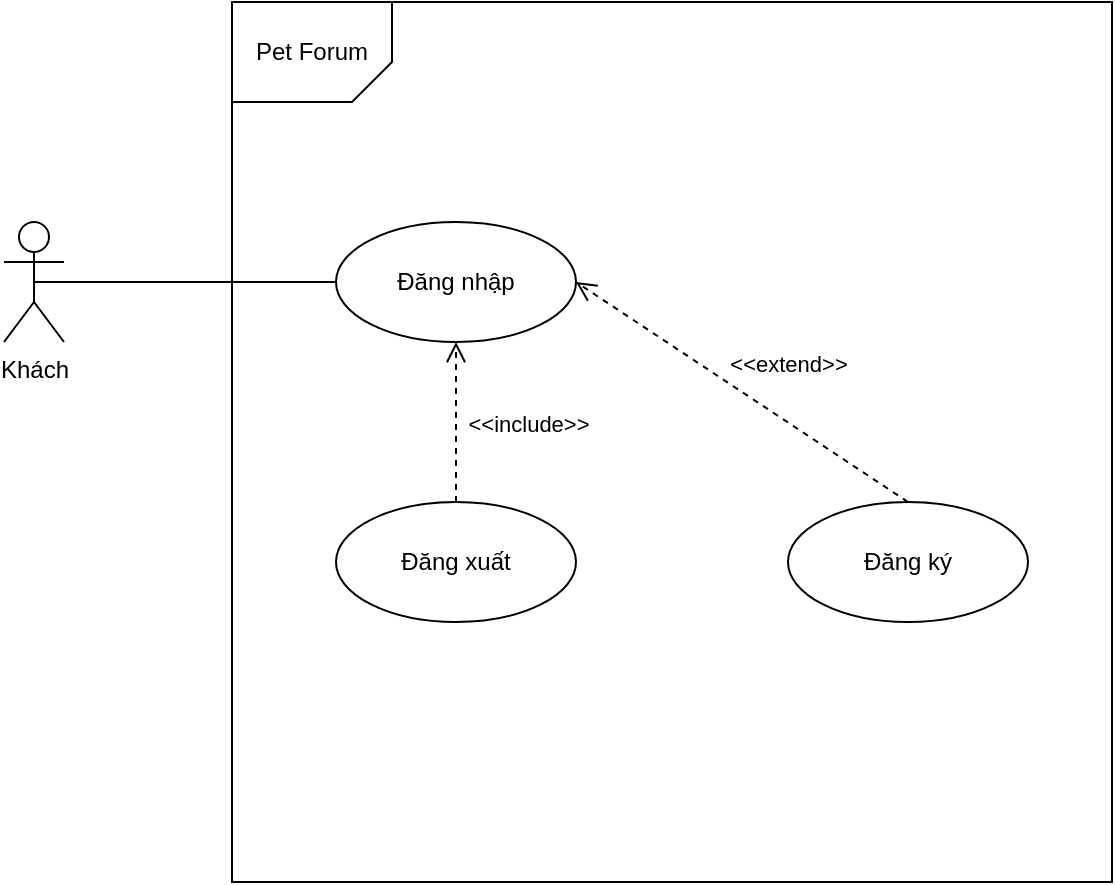 <mxfile version="20.2.3" type="github" pages="4">
  <diagram id="WKG534kZMiBI_kwRaNGn" name="2c_dang_nhap">
    <mxGraphModel dx="1203" dy="720" grid="1" gridSize="10" guides="1" tooltips="1" connect="1" arrows="1" fold="1" page="1" pageScale="1" pageWidth="827" pageHeight="1169" math="0" shadow="0">
      <root>
        <mxCell id="0" />
        <mxCell id="1" parent="0" />
        <mxCell id="Abp536Ng-_croR6PKji9-1" value="" style="whiteSpace=wrap;aspect=fixed;" vertex="1" parent="1">
          <mxGeometry x="242" y="30" width="440" height="440" as="geometry" />
        </mxCell>
        <mxCell id="Abp536Ng-_croR6PKji9-2" value="Khách" style="shape=umlActor;verticalLabelPosition=bottom;verticalAlign=top;html=1;outlineConnect=0;" vertex="1" parent="1">
          <mxGeometry x="128" y="140" width="30" height="60" as="geometry" />
        </mxCell>
        <mxCell id="Abp536Ng-_croR6PKji9-3" value="Đăng nhập" style="ellipse;whiteSpace=wrap;html=1;" vertex="1" parent="1">
          <mxGeometry x="294" y="140" width="120" height="60" as="geometry" />
        </mxCell>
        <mxCell id="Abp536Ng-_croR6PKji9-4" value="Đăng xuất&lt;span data-darkreader-inline-color=&quot;&quot; style=&quot;color: rgba(0, 0, 0, 0); font-family: monospace; font-size: 0px; text-align: start; --darkreader-inline-color:rgba(232, 230, 227, 0);&quot;&gt;%3CmxGraphModel%3E%3Croot%3E%3CmxCell%20id%3D%220%22%2F%3E%3CmxCell%20id%3D%221%22%20parent%3D%220%22%2F%3E%3CmxCell%20id%3D%222%22%20value%3D%22%C4%90%C4%83ng%20nh%E1%BA%ADp%22%20style%3D%22ellipse%3BwhiteSpace%3Dwrap%3Bhtml%3D1%3B%22%20vertex%3D%221%22%20parent%3D%221%22%3E%3CmxGeometry%20x%3D%22294%22%20y%3D%22140%22%20width%3D%22120%22%20height%3D%2260%22%20as%3D%22geometry%22%2F%3E%3C%2FmxCell%3E%3C%2Froot%3E%3C%2FmxGraphModel%3E&lt;/span&gt;" style="ellipse;whiteSpace=wrap;html=1;" vertex="1" parent="1">
          <mxGeometry x="294" y="280" width="120" height="60" as="geometry" />
        </mxCell>
        <mxCell id="Abp536Ng-_croR6PKji9-5" value="Đăng ký&lt;span data-darkreader-inline-color=&quot;&quot; data-darkreader-inline-bgcolor=&quot;&quot; style=&quot;background-color: initial; color: rgba(0, 0, 0, 0); font-family: monospace; font-size: 0px; text-align: start; --darkreader-inline-bgcolor: initial; --darkreader-inline-color:rgba(232, 230, 227, 0);&quot;&gt;%3CmxGraphModel%3E%3Croot%3E%3CmxCell%20id%3D%220%22%2F%3E%3CmxCell%20id%3D%221%22%20parent%3D%220%22%2F%3E%3CmxCell%20id%3D%222%22%20value%3D%22%C4%90%C4%83ng%20nh%E1%BA%ADp%22%20style%3D%22ellipse%3BwhiteSpace%3Dwrap%3Bhtml%3D1%3B%22%20vertex%3D%221%22%20parent%3D%221%22%3E%3CmxGeometry%20x%3D%22294%22%20y%3D%22140%22%20width%3D%22120%22%20height%3D%2260%22%20as%3D%22geometry%22%2F%3E%3C%2FmxCell%3E%3C%2Froot%3E%3C%2FmxGraphMode&lt;/span&gt;" style="ellipse;whiteSpace=wrap;html=1;" vertex="1" parent="1">
          <mxGeometry x="520" y="280" width="120" height="60" as="geometry" />
        </mxCell>
        <mxCell id="Abp536Ng-_croR6PKji9-9" value="&amp;lt;&amp;lt;include&amp;gt;&amp;gt;" style="html=1;verticalAlign=bottom;endArrow=open;dashed=1;endSize=8;rounded=0;entryX=0.5;entryY=1;entryDx=0;entryDy=0;exitX=0.5;exitY=0;exitDx=0;exitDy=0;" edge="1" parent="1" source="Abp536Ng-_croR6PKji9-4" target="Abp536Ng-_croR6PKji9-3">
          <mxGeometry x="-0.25" y="-36" relative="1" as="geometry">
            <mxPoint x="410" y="270" as="sourcePoint" />
            <mxPoint x="330" y="270" as="targetPoint" />
            <mxPoint as="offset" />
          </mxGeometry>
        </mxCell>
        <mxCell id="Abp536Ng-_croR6PKji9-10" value="&amp;lt;&amp;lt;extend&amp;gt;&amp;gt;" style="html=1;verticalAlign=bottom;endArrow=open;dashed=1;endSize=8;rounded=0;entryX=1;entryY=0.5;entryDx=0;entryDy=0;exitX=0.5;exitY=0;exitDx=0;exitDy=0;" edge="1" parent="1" source="Abp536Ng-_croR6PKji9-5" target="Abp536Ng-_croR6PKji9-3">
          <mxGeometry x="-0.165" y="-17" relative="1" as="geometry">
            <mxPoint x="364" y="290" as="sourcePoint" />
            <mxPoint x="364" y="210" as="targetPoint" />
            <mxPoint as="offset" />
          </mxGeometry>
        </mxCell>
        <mxCell id="Abp536Ng-_croR6PKji9-13" value="Pet Forum&lt;br&gt;" style="shape=card;whiteSpace=wrap;html=1;size=20;direction=west;" vertex="1" parent="1">
          <mxGeometry x="242" y="30" width="80" height="50" as="geometry" />
        </mxCell>
        <mxCell id="Abp536Ng-_croR6PKji9-14" value="" style="endArrow=none;html=1;rounded=0;entryX=0;entryY=0.5;entryDx=0;entryDy=0;exitX=0.5;exitY=0.5;exitDx=0;exitDy=0;exitPerimeter=0;" edge="1" parent="1" source="Abp536Ng-_croR6PKji9-2" target="Abp536Ng-_croR6PKji9-3">
          <mxGeometry width="50" height="50" relative="1" as="geometry">
            <mxPoint x="160" y="170" as="sourcePoint" />
            <mxPoint x="390" y="230" as="targetPoint" />
          </mxGeometry>
        </mxCell>
      </root>
    </mxGraphModel>
  </diagram>
  <diagram name="2d_dang_bai" id="LsZbibEK8tu-EkGlXtQ6">
    <mxGraphModel dx="782" dy="468" grid="1" gridSize="10" guides="1" tooltips="1" connect="1" arrows="1" fold="1" page="1" pageScale="1" pageWidth="827" pageHeight="1169" math="0" shadow="0">
      <root>
        <mxCell id="hGH0I0Dl3J9irojBjbVo-0" />
        <mxCell id="hGH0I0Dl3J9irojBjbVo-1" parent="hGH0I0Dl3J9irojBjbVo-0" />
        <mxCell id="JJPbZBLyeIKRSztmpdDq-1" value="" style="rounded=0;whiteSpace=wrap;html=1;" vertex="1" parent="hGH0I0Dl3J9irojBjbVo-1">
          <mxGeometry x="144" y="150" width="430" height="340" as="geometry" />
        </mxCell>
        <mxCell id="hGH0I0Dl3J9irojBjbVo-3" value="Người dùng" style="shape=umlActor;verticalLabelPosition=bottom;verticalAlign=top;html=1;outlineConnect=0;" vertex="1" parent="hGH0I0Dl3J9irojBjbVo-1">
          <mxGeometry x="30" y="260" width="30" height="60" as="geometry" />
        </mxCell>
        <mxCell id="hGH0I0Dl3J9irojBjbVo-4" value="Đăng bài" style="ellipse;whiteSpace=wrap;html=1;" vertex="1" parent="hGH0I0Dl3J9irojBjbVo-1">
          <mxGeometry x="196" y="260" width="120" height="60" as="geometry" />
        </mxCell>
        <mxCell id="hGH0I0Dl3J9irojBjbVo-5" value="Gửi thông báo" style="ellipse;whiteSpace=wrap;html=1;" vertex="1" parent="hGH0I0Dl3J9irojBjbVo-1">
          <mxGeometry x="196" y="400" width="120" height="60" as="geometry" />
        </mxCell>
        <mxCell id="hGH0I0Dl3J9irojBjbVo-6" value="Duyệt bài" style="ellipse;whiteSpace=wrap;html=1;" vertex="1" parent="hGH0I0Dl3J9irojBjbVo-1">
          <mxGeometry x="430" y="260" width="120" height="60" as="geometry" />
        </mxCell>
        <mxCell id="hGH0I0Dl3J9irojBjbVo-7" value="&amp;lt;&amp;lt;include&amp;gt;&amp;gt;" style="html=1;verticalAlign=bottom;endArrow=open;dashed=1;endSize=8;rounded=0;entryX=0;entryY=1;entryDx=0;entryDy=0;exitX=1;exitY=0.5;exitDx=0;exitDy=0;" edge="1" parent="hGH0I0Dl3J9irojBjbVo-1" source="hGH0I0Dl3J9irojBjbVo-5" target="hGH0I0Dl3J9irojBjbVo-6">
          <mxGeometry x="-0.25" y="-36" relative="1" as="geometry">
            <mxPoint x="312" y="390" as="sourcePoint" />
            <mxPoint x="232" y="390" as="targetPoint" />
            <mxPoint as="offset" />
          </mxGeometry>
        </mxCell>
        <mxCell id="hGH0I0Dl3J9irojBjbVo-8" value="&amp;lt;&amp;lt;include&amp;gt;&amp;gt;" style="html=1;verticalAlign=bottom;endArrow=open;dashed=1;endSize=8;rounded=0;entryX=1;entryY=0.5;entryDx=0;entryDy=0;exitX=0;exitY=0.5;exitDx=0;exitDy=0;" edge="1" parent="hGH0I0Dl3J9irojBjbVo-1">
          <mxGeometry x="-0.123" y="-10" relative="1" as="geometry">
            <mxPoint x="430" y="290" as="sourcePoint" />
            <mxPoint x="316" y="290" as="targetPoint" />
            <mxPoint as="offset" />
          </mxGeometry>
        </mxCell>
        <mxCell id="hGH0I0Dl3J9irojBjbVo-9" value="Pet Forum&lt;br&gt;" style="shape=card;whiteSpace=wrap;html=1;size=20;direction=west;" vertex="1" parent="hGH0I0Dl3J9irojBjbVo-1">
          <mxGeometry x="144" y="150" width="80" height="50" as="geometry" />
        </mxCell>
        <mxCell id="hGH0I0Dl3J9irojBjbVo-10" value="" style="endArrow=none;html=1;rounded=0;entryX=0;entryY=0.5;entryDx=0;entryDy=0;exitX=0.5;exitY=0.5;exitDx=0;exitDy=0;exitPerimeter=0;" edge="1" parent="hGH0I0Dl3J9irojBjbVo-1" source="hGH0I0Dl3J9irojBjbVo-3" target="hGH0I0Dl3J9irojBjbVo-4">
          <mxGeometry width="50" height="50" relative="1" as="geometry">
            <mxPoint x="62" y="290" as="sourcePoint" />
            <mxPoint x="292" y="350" as="targetPoint" />
          </mxGeometry>
        </mxCell>
        <mxCell id="JJPbZBLyeIKRSztmpdDq-2" value="" style="endArrow=none;html=1;rounded=0;entryX=0;entryY=0.5;entryDx=0;entryDy=0;exitX=1;exitY=1;exitDx=0;exitDy=0;exitPerimeter=0;" edge="1" parent="hGH0I0Dl3J9irojBjbVo-1" source="hGH0I0Dl3J9irojBjbVo-3" target="hGH0I0Dl3J9irojBjbVo-5">
          <mxGeometry width="50" height="50" relative="1" as="geometry">
            <mxPoint x="55" y="300" as="sourcePoint" />
            <mxPoint x="206" y="300" as="targetPoint" />
          </mxGeometry>
        </mxCell>
        <mxCell id="JJPbZBLyeIKRSztmpdDq-3" value="Admin" style="shape=umlActor;verticalLabelPosition=bottom;verticalAlign=top;html=1;outlineConnect=0;" vertex="1" parent="hGH0I0Dl3J9irojBjbVo-1">
          <mxGeometry x="640" y="260" width="30" height="60" as="geometry" />
        </mxCell>
        <mxCell id="JJPbZBLyeIKRSztmpdDq-4" value="" style="endArrow=none;html=1;rounded=0;entryX=0.5;entryY=0.5;entryDx=0;entryDy=0;exitX=1;exitY=0.5;exitDx=0;exitDy=0;entryPerimeter=0;" edge="1" parent="hGH0I0Dl3J9irojBjbVo-1" source="hGH0I0Dl3J9irojBjbVo-6" target="JJPbZBLyeIKRSztmpdDq-3">
          <mxGeometry width="50" height="50" relative="1" as="geometry">
            <mxPoint x="510" y="350" as="sourcePoint" />
            <mxPoint x="661" y="350" as="targetPoint" />
          </mxGeometry>
        </mxCell>
      </root>
    </mxGraphModel>
  </diagram>
  <diagram name="2e_ket_ban" id="NiMt25ul0I_ZncF2x5KH">
    <mxGraphModel dx="782" dy="468" grid="1" gridSize="10" guides="1" tooltips="1" connect="1" arrows="1" fold="1" page="1" pageScale="1" pageWidth="827" pageHeight="1169" math="0" shadow="0">
      <root>
        <mxCell id="GuMwZ2Icv-UMX7PIcQ3c-0" />
        <mxCell id="GuMwZ2Icv-UMX7PIcQ3c-1" parent="GuMwZ2Icv-UMX7PIcQ3c-0" />
        <mxCell id="GuMwZ2Icv-UMX7PIcQ3c-2" value="" style="rounded=0;whiteSpace=wrap;html=1;" vertex="1" parent="GuMwZ2Icv-UMX7PIcQ3c-1">
          <mxGeometry x="144" y="150" width="430" height="340" as="geometry" />
        </mxCell>
        <mxCell id="GuMwZ2Icv-UMX7PIcQ3c-3" value="Người gửi&amp;nbsp;&lt;br&gt;yêu cầu&lt;br&gt;kết bạn" style="shape=umlActor;verticalLabelPosition=bottom;verticalAlign=top;html=1;outlineConnect=0;" vertex="1" parent="GuMwZ2Icv-UMX7PIcQ3c-1">
          <mxGeometry x="30" y="260" width="30" height="60" as="geometry" />
        </mxCell>
        <mxCell id="GuMwZ2Icv-UMX7PIcQ3c-4" value="Gửi yêu cầu &lt;br&gt;kết bạn" style="ellipse;whiteSpace=wrap;html=1;" vertex="1" parent="GuMwZ2Icv-UMX7PIcQ3c-1">
          <mxGeometry x="196" y="260" width="120" height="60" as="geometry" />
        </mxCell>
        <mxCell id="GuMwZ2Icv-UMX7PIcQ3c-5" value="Gửi thông báo" style="ellipse;whiteSpace=wrap;html=1;" vertex="1" parent="GuMwZ2Icv-UMX7PIcQ3c-1">
          <mxGeometry x="196" y="400" width="120" height="60" as="geometry" />
        </mxCell>
        <mxCell id="GuMwZ2Icv-UMX7PIcQ3c-6" value="Duyệt yêu cầu&lt;br&gt;&amp;nbsp;kết bạn" style="ellipse;whiteSpace=wrap;html=1;" vertex="1" parent="GuMwZ2Icv-UMX7PIcQ3c-1">
          <mxGeometry x="430" y="260" width="120" height="60" as="geometry" />
        </mxCell>
        <mxCell id="GuMwZ2Icv-UMX7PIcQ3c-7" value="&amp;lt;&amp;lt;extend&amp;gt;&amp;gt;" style="html=1;verticalAlign=bottom;endArrow=open;dashed=1;endSize=8;rounded=0;entryX=0;entryY=1;entryDx=0;entryDy=0;exitX=1;exitY=0.5;exitDx=0;exitDy=0;" edge="1" parent="GuMwZ2Icv-UMX7PIcQ3c-1" source="GuMwZ2Icv-UMX7PIcQ3c-5" target="GuMwZ2Icv-UMX7PIcQ3c-6">
          <mxGeometry x="-0.25" y="-36" relative="1" as="geometry">
            <mxPoint x="312" y="390" as="sourcePoint" />
            <mxPoint x="232" y="390" as="targetPoint" />
            <mxPoint as="offset" />
          </mxGeometry>
        </mxCell>
        <mxCell id="GuMwZ2Icv-UMX7PIcQ3c-8" value="&amp;lt;&amp;lt;include&amp;gt;&amp;gt;" style="html=1;verticalAlign=bottom;endArrow=open;dashed=1;endSize=8;rounded=0;entryX=1;entryY=0.5;entryDx=0;entryDy=0;exitX=0;exitY=0.5;exitDx=0;exitDy=0;" edge="1" parent="GuMwZ2Icv-UMX7PIcQ3c-1">
          <mxGeometry x="-0.123" y="-10" relative="1" as="geometry">
            <mxPoint x="430" y="290" as="sourcePoint" />
            <mxPoint x="316" y="290" as="targetPoint" />
            <mxPoint as="offset" />
          </mxGeometry>
        </mxCell>
        <mxCell id="GuMwZ2Icv-UMX7PIcQ3c-9" value="Pet Forum&lt;br&gt;" style="shape=card;whiteSpace=wrap;html=1;size=20;direction=west;" vertex="1" parent="GuMwZ2Icv-UMX7PIcQ3c-1">
          <mxGeometry x="144" y="150" width="80" height="50" as="geometry" />
        </mxCell>
        <mxCell id="GuMwZ2Icv-UMX7PIcQ3c-10" value="" style="endArrow=none;html=1;rounded=0;entryX=0;entryY=0.5;entryDx=0;entryDy=0;exitX=0.5;exitY=0.5;exitDx=0;exitDy=0;exitPerimeter=0;" edge="1" parent="GuMwZ2Icv-UMX7PIcQ3c-1" source="GuMwZ2Icv-UMX7PIcQ3c-3" target="GuMwZ2Icv-UMX7PIcQ3c-4">
          <mxGeometry width="50" height="50" relative="1" as="geometry">
            <mxPoint x="62" y="290" as="sourcePoint" />
            <mxPoint x="292" y="350" as="targetPoint" />
          </mxGeometry>
        </mxCell>
        <mxCell id="GuMwZ2Icv-UMX7PIcQ3c-11" value="" style="endArrow=none;html=1;rounded=0;entryX=0;entryY=0.5;entryDx=0;entryDy=0;exitX=1;exitY=1;exitDx=0;exitDy=0;exitPerimeter=0;" edge="1" parent="GuMwZ2Icv-UMX7PIcQ3c-1" source="GuMwZ2Icv-UMX7PIcQ3c-3" target="GuMwZ2Icv-UMX7PIcQ3c-5">
          <mxGeometry width="50" height="50" relative="1" as="geometry">
            <mxPoint x="55" y="300" as="sourcePoint" />
            <mxPoint x="206" y="300" as="targetPoint" />
          </mxGeometry>
        </mxCell>
        <mxCell id="GuMwZ2Icv-UMX7PIcQ3c-12" value="Người nhận&lt;br&gt;yêu cầu&lt;br&gt;kết bạn" style="shape=umlActor;verticalLabelPosition=bottom;verticalAlign=top;html=1;outlineConnect=0;" vertex="1" parent="GuMwZ2Icv-UMX7PIcQ3c-1">
          <mxGeometry x="640" y="260" width="30" height="60" as="geometry" />
        </mxCell>
        <mxCell id="GuMwZ2Icv-UMX7PIcQ3c-13" value="" style="endArrow=none;html=1;rounded=0;entryX=0.5;entryY=0.5;entryDx=0;entryDy=0;exitX=1;exitY=0.5;exitDx=0;exitDy=0;entryPerimeter=0;" edge="1" parent="GuMwZ2Icv-UMX7PIcQ3c-1" source="GuMwZ2Icv-UMX7PIcQ3c-6" target="GuMwZ2Icv-UMX7PIcQ3c-12">
          <mxGeometry width="50" height="50" relative="1" as="geometry">
            <mxPoint x="510" y="350" as="sourcePoint" />
            <mxPoint x="661" y="350" as="targetPoint" />
          </mxGeometry>
        </mxCell>
      </root>
    </mxGraphModel>
  </diagram>
  <diagram name="2f_nhan_tin" id="QcFguQrACQNalAQIFqgz">
    <mxGraphModel dx="782" dy="468" grid="1" gridSize="10" guides="1" tooltips="1" connect="1" arrows="1" fold="1" page="1" pageScale="1" pageWidth="827" pageHeight="1169" math="0" shadow="0">
      <root>
        <mxCell id="C-bVRM_Lpe_SHHTP7ctO-0" />
        <mxCell id="C-bVRM_Lpe_SHHTP7ctO-1" parent="C-bVRM_Lpe_SHHTP7ctO-0" />
        <mxCell id="C-bVRM_Lpe_SHHTP7ctO-2" value="" style="rounded=0;whiteSpace=wrap;html=1;" vertex="1" parent="C-bVRM_Lpe_SHHTP7ctO-1">
          <mxGeometry x="144" y="150" width="430" height="340" as="geometry" />
        </mxCell>
        <mxCell id="C-bVRM_Lpe_SHHTP7ctO-3" value="Người gửi&amp;nbsp;&lt;br&gt;tin nhắn" style="shape=umlActor;verticalLabelPosition=bottom;verticalAlign=top;html=1;outlineConnect=0;" vertex="1" parent="C-bVRM_Lpe_SHHTP7ctO-1">
          <mxGeometry x="30" y="260" width="30" height="60" as="geometry" />
        </mxCell>
        <mxCell id="C-bVRM_Lpe_SHHTP7ctO-4" value="Gửi tin nhắn" style="ellipse;whiteSpace=wrap;html=1;" vertex="1" parent="C-bVRM_Lpe_SHHTP7ctO-1">
          <mxGeometry x="196" y="260" width="120" height="60" as="geometry" />
        </mxCell>
        <mxCell id="C-bVRM_Lpe_SHHTP7ctO-6" value="Thông báo tin&amp;nbsp;&lt;br&gt;nhắn chưa đọc" style="ellipse;whiteSpace=wrap;html=1;" vertex="1" parent="C-bVRM_Lpe_SHHTP7ctO-1">
          <mxGeometry x="430" y="260" width="120" height="60" as="geometry" />
        </mxCell>
        <mxCell id="C-bVRM_Lpe_SHHTP7ctO-8" value="&amp;lt;&amp;lt;include&amp;gt;&amp;gt;" style="html=1;verticalAlign=bottom;endArrow=open;dashed=1;endSize=8;rounded=0;entryX=1;entryY=0.5;entryDx=0;entryDy=0;exitX=0;exitY=0.5;exitDx=0;exitDy=0;" edge="1" parent="C-bVRM_Lpe_SHHTP7ctO-1">
          <mxGeometry x="-0.123" y="-10" relative="1" as="geometry">
            <mxPoint x="430" y="290" as="sourcePoint" />
            <mxPoint x="316" y="290" as="targetPoint" />
            <mxPoint as="offset" />
          </mxGeometry>
        </mxCell>
        <mxCell id="C-bVRM_Lpe_SHHTP7ctO-9" value="Pet Forum&lt;br&gt;" style="shape=card;whiteSpace=wrap;html=1;size=20;direction=west;" vertex="1" parent="C-bVRM_Lpe_SHHTP7ctO-1">
          <mxGeometry x="144" y="150" width="80" height="50" as="geometry" />
        </mxCell>
        <mxCell id="C-bVRM_Lpe_SHHTP7ctO-10" value="" style="endArrow=none;html=1;rounded=0;entryX=0;entryY=0.5;entryDx=0;entryDy=0;exitX=0.5;exitY=0.5;exitDx=0;exitDy=0;exitPerimeter=0;" edge="1" parent="C-bVRM_Lpe_SHHTP7ctO-1" source="C-bVRM_Lpe_SHHTP7ctO-3" target="C-bVRM_Lpe_SHHTP7ctO-4">
          <mxGeometry width="50" height="50" relative="1" as="geometry">
            <mxPoint x="62" y="290" as="sourcePoint" />
            <mxPoint x="292" y="350" as="targetPoint" />
          </mxGeometry>
        </mxCell>
        <mxCell id="C-bVRM_Lpe_SHHTP7ctO-12" value="Người nhận&lt;br&gt;tin nhắn" style="shape=umlActor;verticalLabelPosition=bottom;verticalAlign=top;html=1;outlineConnect=0;" vertex="1" parent="C-bVRM_Lpe_SHHTP7ctO-1">
          <mxGeometry x="640" y="260" width="30" height="60" as="geometry" />
        </mxCell>
        <mxCell id="C-bVRM_Lpe_SHHTP7ctO-13" value="" style="endArrow=none;html=1;rounded=0;entryX=0.5;entryY=0.5;entryDx=0;entryDy=0;exitX=1;exitY=0.5;exitDx=0;exitDy=0;entryPerimeter=0;" edge="1" parent="C-bVRM_Lpe_SHHTP7ctO-1" source="C-bVRM_Lpe_SHHTP7ctO-6" target="C-bVRM_Lpe_SHHTP7ctO-12">
          <mxGeometry width="50" height="50" relative="1" as="geometry">
            <mxPoint x="510" y="350" as="sourcePoint" />
            <mxPoint x="661" y="350" as="targetPoint" />
          </mxGeometry>
        </mxCell>
      </root>
    </mxGraphModel>
  </diagram>
</mxfile>
